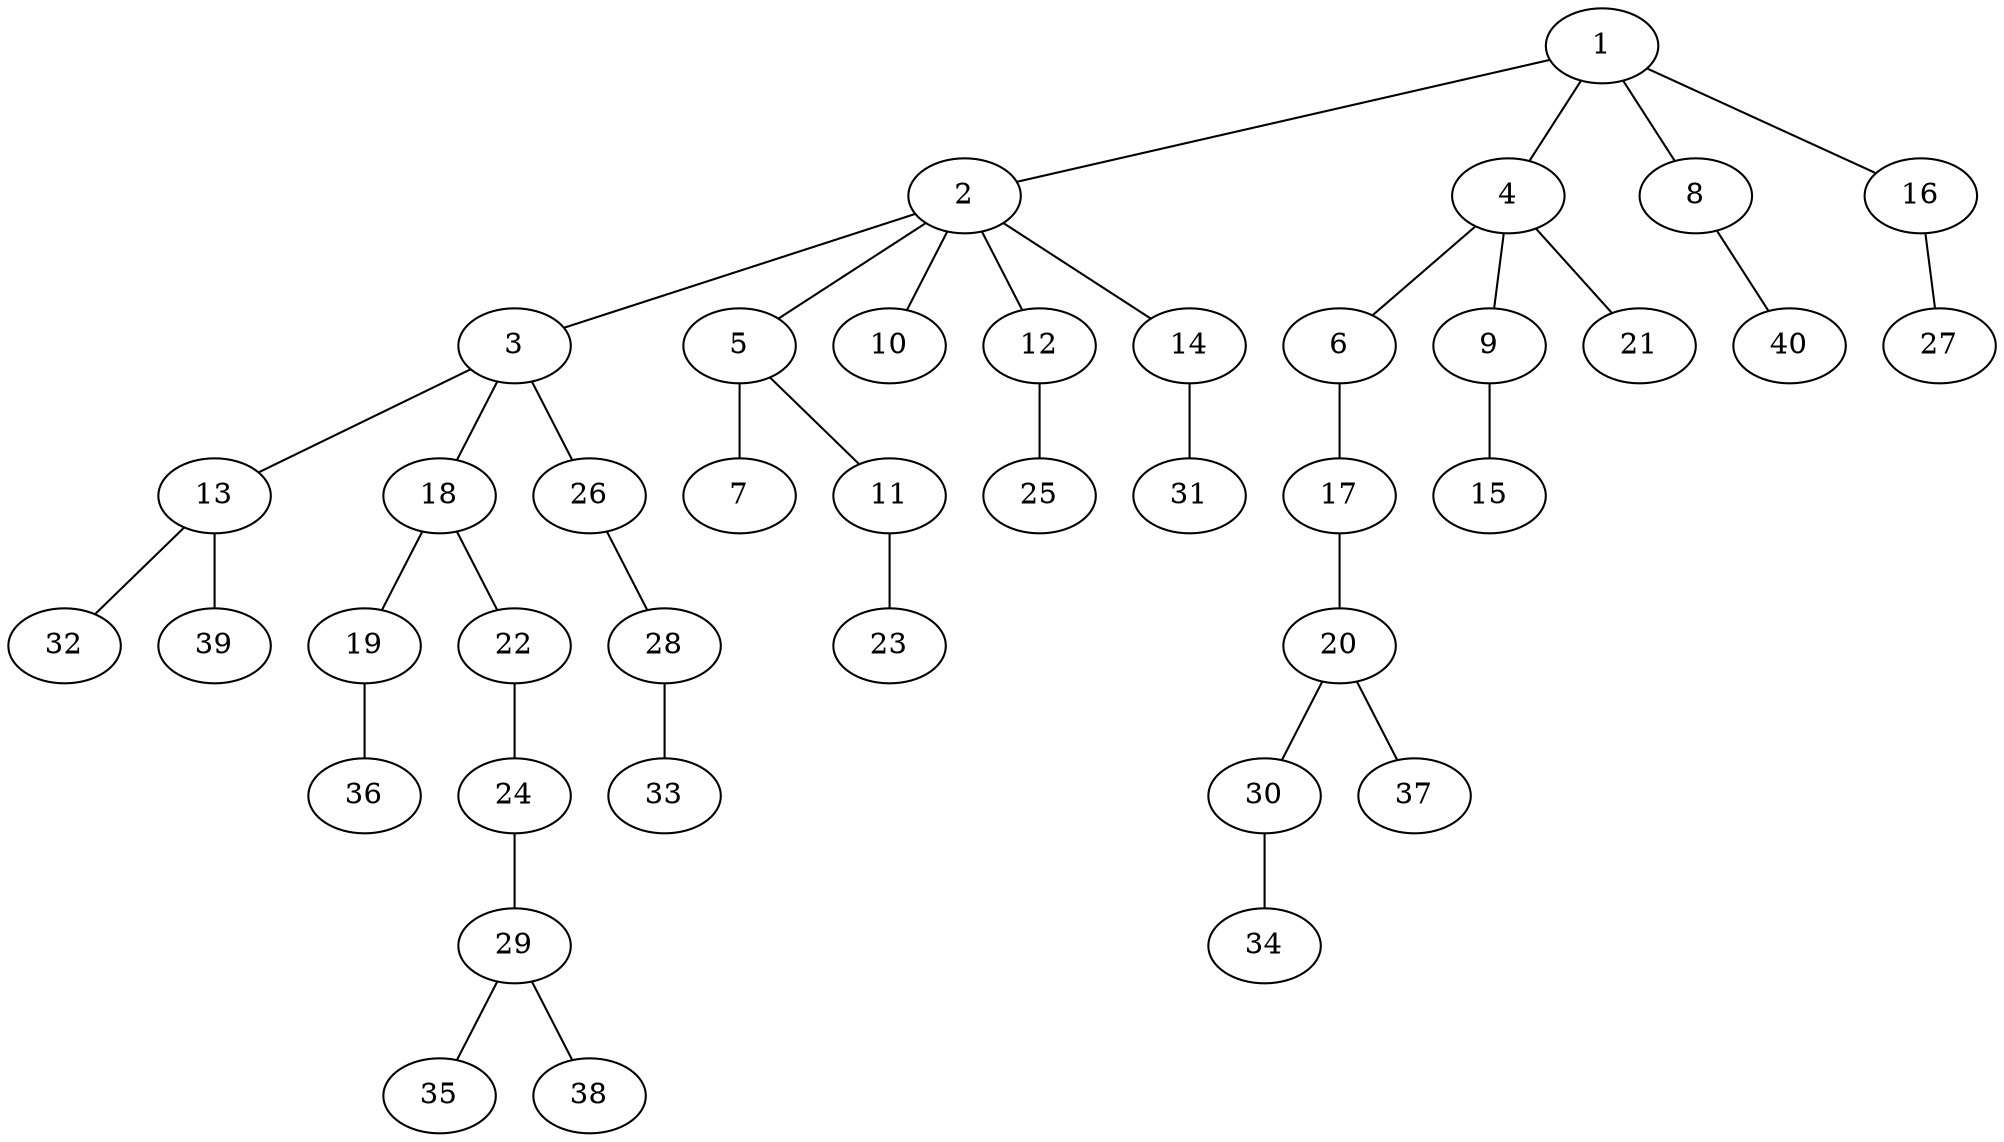 graph graphname {1--2
1--4
1--8
1--16
2--3
2--5
2--10
2--12
2--14
3--13
3--18
3--26
4--6
4--9
4--21
5--7
5--11
6--17
8--40
9--15
11--23
12--25
13--32
13--39
14--31
16--27
17--20
18--19
18--22
19--36
20--30
20--37
22--24
24--29
26--28
28--33
29--35
29--38
30--34
}